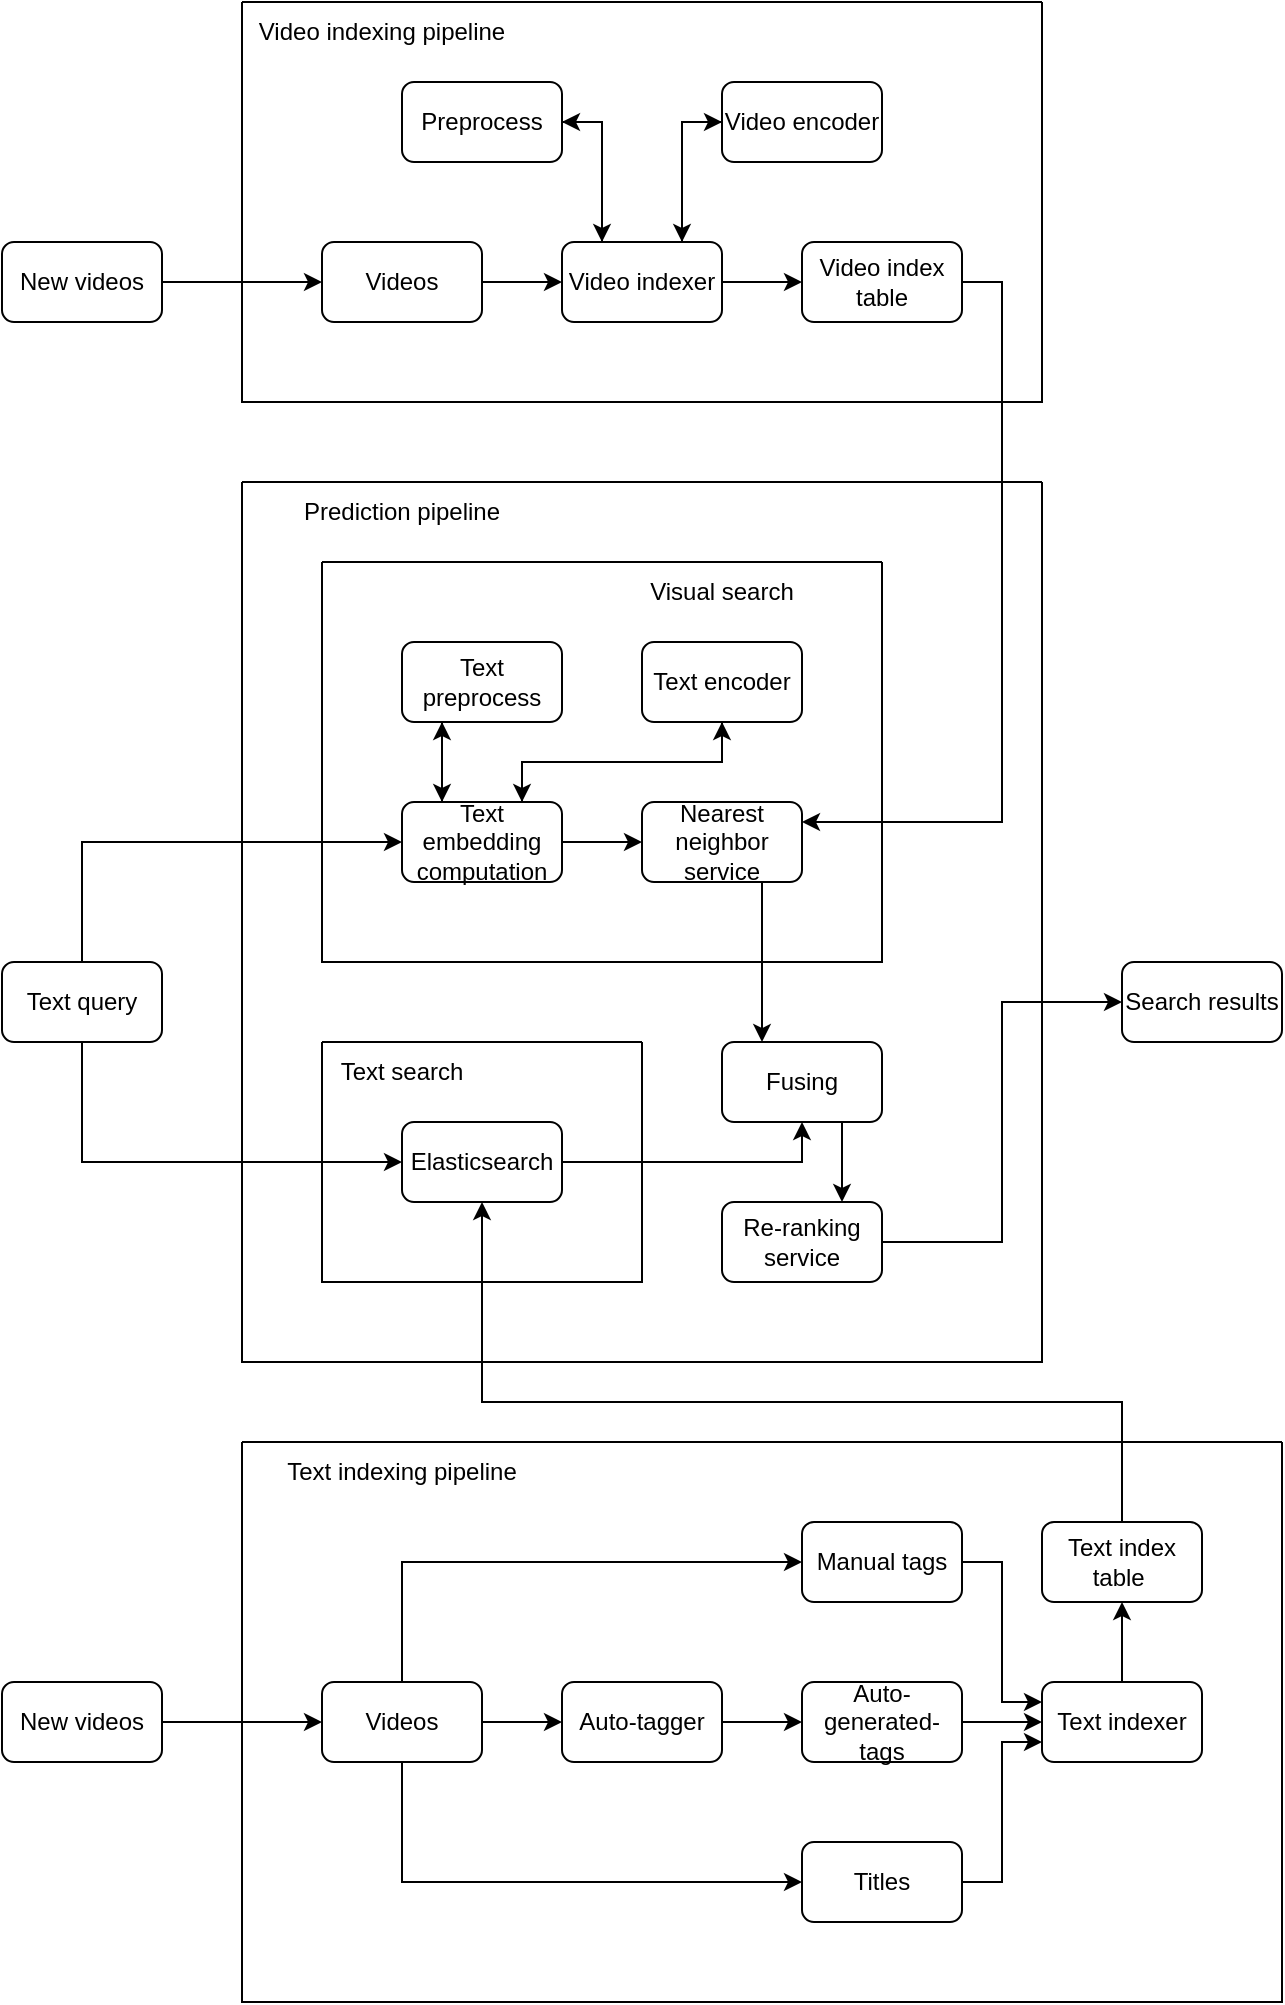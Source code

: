<mxfile version="28.2.0">
  <diagram name="Page-1" id="D0JM2CN-HsSH8OnOr3U_">
    <mxGraphModel dx="976" dy="565" grid="1" gridSize="10" guides="1" tooltips="1" connect="1" arrows="1" fold="1" page="1" pageScale="1" pageWidth="850" pageHeight="1100" math="0" shadow="0">
      <root>
        <mxCell id="0" />
        <mxCell id="1" parent="0" />
        <mxCell id="dH1kiIGY2Zp__bITp5ts-48" style="edgeStyle=orthogonalEdgeStyle;rounded=0;orthogonalLoop=1;jettySize=auto;html=1;exitX=1;exitY=0.5;exitDx=0;exitDy=0;entryX=0;entryY=0.5;entryDx=0;entryDy=0;" parent="1" source="dH1kiIGY2Zp__bITp5ts-1" target="dH1kiIGY2Zp__bITp5ts-12" edge="1">
          <mxGeometry relative="1" as="geometry" />
        </mxCell>
        <mxCell id="dH1kiIGY2Zp__bITp5ts-1" value="New videos" style="rounded=1;whiteSpace=wrap;html=1;" parent="1" vertex="1">
          <mxGeometry x="40" y="160" width="80" height="40" as="geometry" />
        </mxCell>
        <mxCell id="dH1kiIGY2Zp__bITp5ts-9" value="" style="swimlane;startSize=0;" parent="1" vertex="1">
          <mxGeometry x="160" y="280" width="400" height="440" as="geometry" />
        </mxCell>
        <mxCell id="dH1kiIGY2Zp__bITp5ts-2" value="" style="swimlane;startSize=0;" parent="dH1kiIGY2Zp__bITp5ts-9" vertex="1">
          <mxGeometry x="40" y="40" width="280" height="200" as="geometry" />
        </mxCell>
        <mxCell id="dH1kiIGY2Zp__bITp5ts-62" style="edgeStyle=orthogonalEdgeStyle;rounded=0;orthogonalLoop=1;jettySize=auto;html=1;exitX=0.75;exitY=0;exitDx=0;exitDy=0;entryX=0.5;entryY=1;entryDx=0;entryDy=0;" parent="dH1kiIGY2Zp__bITp5ts-2" source="dH1kiIGY2Zp__bITp5ts-3" target="dH1kiIGY2Zp__bITp5ts-8" edge="1">
          <mxGeometry relative="1" as="geometry" />
        </mxCell>
        <mxCell id="dH1kiIGY2Zp__bITp5ts-63" style="edgeStyle=orthogonalEdgeStyle;rounded=0;orthogonalLoop=1;jettySize=auto;html=1;exitX=1;exitY=0.5;exitDx=0;exitDy=0;entryX=0;entryY=0.5;entryDx=0;entryDy=0;" parent="dH1kiIGY2Zp__bITp5ts-2" source="dH1kiIGY2Zp__bITp5ts-3" target="dH1kiIGY2Zp__bITp5ts-18" edge="1">
          <mxGeometry relative="1" as="geometry" />
        </mxCell>
        <mxCell id="Gtua6XNxhzn2Bg2_VOJI-2" style="edgeStyle=orthogonalEdgeStyle;rounded=0;orthogonalLoop=1;jettySize=auto;html=1;exitX=0.25;exitY=0;exitDx=0;exitDy=0;entryX=0.25;entryY=1;entryDx=0;entryDy=0;" edge="1" parent="dH1kiIGY2Zp__bITp5ts-2" source="dH1kiIGY2Zp__bITp5ts-3" target="dH1kiIGY2Zp__bITp5ts-6">
          <mxGeometry relative="1" as="geometry" />
        </mxCell>
        <mxCell id="dH1kiIGY2Zp__bITp5ts-3" value="Text embedding computation" style="rounded=1;whiteSpace=wrap;html=1;" parent="dH1kiIGY2Zp__bITp5ts-2" vertex="1">
          <mxGeometry x="40" y="120" width="80" height="40" as="geometry" />
        </mxCell>
        <mxCell id="Gtua6XNxhzn2Bg2_VOJI-1" style="edgeStyle=orthogonalEdgeStyle;rounded=0;orthogonalLoop=1;jettySize=auto;html=1;exitX=0.25;exitY=1;exitDx=0;exitDy=0;entryX=0.25;entryY=0;entryDx=0;entryDy=0;" edge="1" parent="dH1kiIGY2Zp__bITp5ts-2" source="dH1kiIGY2Zp__bITp5ts-6" target="dH1kiIGY2Zp__bITp5ts-3">
          <mxGeometry relative="1" as="geometry" />
        </mxCell>
        <mxCell id="dH1kiIGY2Zp__bITp5ts-6" value="Text preprocess" style="rounded=1;whiteSpace=wrap;html=1;" parent="dH1kiIGY2Zp__bITp5ts-2" vertex="1">
          <mxGeometry x="40" y="40" width="80" height="40" as="geometry" />
        </mxCell>
        <mxCell id="dH1kiIGY2Zp__bITp5ts-61" style="edgeStyle=orthogonalEdgeStyle;rounded=0;orthogonalLoop=1;jettySize=auto;html=1;exitX=0.5;exitY=1;exitDx=0;exitDy=0;entryX=0.75;entryY=0;entryDx=0;entryDy=0;" parent="dH1kiIGY2Zp__bITp5ts-2" source="dH1kiIGY2Zp__bITp5ts-8" target="dH1kiIGY2Zp__bITp5ts-3" edge="1">
          <mxGeometry relative="1" as="geometry" />
        </mxCell>
        <mxCell id="dH1kiIGY2Zp__bITp5ts-8" value="Text encoder" style="rounded=1;whiteSpace=wrap;html=1;" parent="dH1kiIGY2Zp__bITp5ts-2" vertex="1">
          <mxGeometry x="160" y="40" width="80" height="40" as="geometry" />
        </mxCell>
        <mxCell id="dH1kiIGY2Zp__bITp5ts-18" value="Nearest neighbor service" style="rounded=1;whiteSpace=wrap;html=1;" parent="dH1kiIGY2Zp__bITp5ts-2" vertex="1">
          <mxGeometry x="160" y="120" width="80" height="40" as="geometry" />
        </mxCell>
        <mxCell id="dH1kiIGY2Zp__bITp5ts-57" value="Visual search" style="text;html=1;strokeColor=none;fillColor=none;align=center;verticalAlign=middle;whiteSpace=wrap;rounded=0;" parent="dH1kiIGY2Zp__bITp5ts-2" vertex="1">
          <mxGeometry x="80" width="240" height="30" as="geometry" />
        </mxCell>
        <mxCell id="dH1kiIGY2Zp__bITp5ts-17" value="" style="swimlane;startSize=0;" parent="dH1kiIGY2Zp__bITp5ts-9" vertex="1">
          <mxGeometry x="40" y="280" width="160" height="120" as="geometry" />
        </mxCell>
        <mxCell id="dH1kiIGY2Zp__bITp5ts-4" value="Elasticsearch" style="rounded=1;whiteSpace=wrap;html=1;" parent="dH1kiIGY2Zp__bITp5ts-17" vertex="1">
          <mxGeometry x="40" y="40" width="80" height="40" as="geometry" />
        </mxCell>
        <mxCell id="dH1kiIGY2Zp__bITp5ts-58" value="Text search" style="text;html=1;strokeColor=none;fillColor=none;align=center;verticalAlign=middle;whiteSpace=wrap;rounded=0;" parent="dH1kiIGY2Zp__bITp5ts-17" vertex="1">
          <mxGeometry width="80" height="30" as="geometry" />
        </mxCell>
        <mxCell id="dH1kiIGY2Zp__bITp5ts-68" style="edgeStyle=orthogonalEdgeStyle;rounded=0;orthogonalLoop=1;jettySize=auto;html=1;exitX=0.75;exitY=1;exitDx=0;exitDy=0;entryX=0.75;entryY=0;entryDx=0;entryDy=0;" parent="dH1kiIGY2Zp__bITp5ts-9" source="dH1kiIGY2Zp__bITp5ts-22" target="dH1kiIGY2Zp__bITp5ts-23" edge="1">
          <mxGeometry relative="1" as="geometry" />
        </mxCell>
        <mxCell id="dH1kiIGY2Zp__bITp5ts-22" value="Fusing" style="rounded=1;whiteSpace=wrap;html=1;" parent="dH1kiIGY2Zp__bITp5ts-9" vertex="1">
          <mxGeometry x="240" y="280" width="80" height="40" as="geometry" />
        </mxCell>
        <mxCell id="dH1kiIGY2Zp__bITp5ts-23" value="Re-ranking service" style="rounded=1;whiteSpace=wrap;html=1;" parent="dH1kiIGY2Zp__bITp5ts-9" vertex="1">
          <mxGeometry x="240" y="360" width="80" height="40" as="geometry" />
        </mxCell>
        <mxCell id="dH1kiIGY2Zp__bITp5ts-40" value="Prediction pipeline" style="text;html=1;strokeColor=none;fillColor=none;align=center;verticalAlign=middle;whiteSpace=wrap;rounded=0;" parent="dH1kiIGY2Zp__bITp5ts-9" vertex="1">
          <mxGeometry width="160" height="30" as="geometry" />
        </mxCell>
        <mxCell id="dH1kiIGY2Zp__bITp5ts-67" style="edgeStyle=orthogonalEdgeStyle;rounded=0;orthogonalLoop=1;jettySize=auto;html=1;exitX=1;exitY=0.5;exitDx=0;exitDy=0;entryX=0.5;entryY=1;entryDx=0;entryDy=0;" parent="dH1kiIGY2Zp__bITp5ts-9" source="dH1kiIGY2Zp__bITp5ts-4" target="dH1kiIGY2Zp__bITp5ts-22" edge="1">
          <mxGeometry relative="1" as="geometry" />
        </mxCell>
        <mxCell id="Gtua6XNxhzn2Bg2_VOJI-11" style="edgeStyle=orthogonalEdgeStyle;rounded=0;orthogonalLoop=1;jettySize=auto;html=1;exitX=0.75;exitY=1;exitDx=0;exitDy=0;entryX=0.25;entryY=0;entryDx=0;entryDy=0;" edge="1" parent="dH1kiIGY2Zp__bITp5ts-9" source="dH1kiIGY2Zp__bITp5ts-18" target="dH1kiIGY2Zp__bITp5ts-22">
          <mxGeometry relative="1" as="geometry" />
        </mxCell>
        <mxCell id="dH1kiIGY2Zp__bITp5ts-11" value="" style="swimlane;startSize=0;" parent="1" vertex="1">
          <mxGeometry x="160" y="40" width="400" height="200" as="geometry" />
        </mxCell>
        <mxCell id="dH1kiIGY2Zp__bITp5ts-49" style="edgeStyle=orthogonalEdgeStyle;rounded=0;orthogonalLoop=1;jettySize=auto;html=1;exitX=1;exitY=0.5;exitDx=0;exitDy=0;entryX=0;entryY=0.5;entryDx=0;entryDy=0;" parent="dH1kiIGY2Zp__bITp5ts-11" source="dH1kiIGY2Zp__bITp5ts-12" target="dH1kiIGY2Zp__bITp5ts-13" edge="1">
          <mxGeometry relative="1" as="geometry" />
        </mxCell>
        <mxCell id="dH1kiIGY2Zp__bITp5ts-12" value="Videos" style="rounded=1;whiteSpace=wrap;html=1;" parent="dH1kiIGY2Zp__bITp5ts-11" vertex="1">
          <mxGeometry x="40" y="120" width="80" height="40" as="geometry" />
        </mxCell>
        <mxCell id="dH1kiIGY2Zp__bITp5ts-50" style="edgeStyle=orthogonalEdgeStyle;rounded=0;orthogonalLoop=1;jettySize=auto;html=1;exitX=1;exitY=0.5;exitDx=0;exitDy=0;entryX=0;entryY=0.5;entryDx=0;entryDy=0;" parent="dH1kiIGY2Zp__bITp5ts-11" source="dH1kiIGY2Zp__bITp5ts-13" target="dH1kiIGY2Zp__bITp5ts-14" edge="1">
          <mxGeometry relative="1" as="geometry" />
        </mxCell>
        <mxCell id="dH1kiIGY2Zp__bITp5ts-53" style="edgeStyle=orthogonalEdgeStyle;rounded=0;orthogonalLoop=1;jettySize=auto;html=1;exitX=0.25;exitY=0;exitDx=0;exitDy=0;entryX=1;entryY=0.5;entryDx=0;entryDy=0;" parent="dH1kiIGY2Zp__bITp5ts-11" source="dH1kiIGY2Zp__bITp5ts-13" target="dH1kiIGY2Zp__bITp5ts-15" edge="1">
          <mxGeometry relative="1" as="geometry" />
        </mxCell>
        <mxCell id="dH1kiIGY2Zp__bITp5ts-54" style="edgeStyle=orthogonalEdgeStyle;rounded=0;orthogonalLoop=1;jettySize=auto;html=1;exitX=0.75;exitY=0;exitDx=0;exitDy=0;entryX=0;entryY=0.5;entryDx=0;entryDy=0;" parent="dH1kiIGY2Zp__bITp5ts-11" source="dH1kiIGY2Zp__bITp5ts-13" target="dH1kiIGY2Zp__bITp5ts-16" edge="1">
          <mxGeometry relative="1" as="geometry" />
        </mxCell>
        <mxCell id="dH1kiIGY2Zp__bITp5ts-13" value="Video indexer" style="rounded=1;whiteSpace=wrap;html=1;" parent="dH1kiIGY2Zp__bITp5ts-11" vertex="1">
          <mxGeometry x="160" y="120" width="80" height="40" as="geometry" />
        </mxCell>
        <mxCell id="dH1kiIGY2Zp__bITp5ts-14" value="Video index table" style="rounded=1;whiteSpace=wrap;html=1;" parent="dH1kiIGY2Zp__bITp5ts-11" vertex="1">
          <mxGeometry x="280" y="120" width="80" height="40" as="geometry" />
        </mxCell>
        <mxCell id="dH1kiIGY2Zp__bITp5ts-51" style="edgeStyle=orthogonalEdgeStyle;rounded=0;orthogonalLoop=1;jettySize=auto;html=1;exitX=1;exitY=0.5;exitDx=0;exitDy=0;entryX=0.25;entryY=0;entryDx=0;entryDy=0;" parent="dH1kiIGY2Zp__bITp5ts-11" source="dH1kiIGY2Zp__bITp5ts-15" target="dH1kiIGY2Zp__bITp5ts-13" edge="1">
          <mxGeometry relative="1" as="geometry" />
        </mxCell>
        <mxCell id="dH1kiIGY2Zp__bITp5ts-15" value="Preprocess" style="rounded=1;whiteSpace=wrap;html=1;" parent="dH1kiIGY2Zp__bITp5ts-11" vertex="1">
          <mxGeometry x="80" y="40" width="80" height="40" as="geometry" />
        </mxCell>
        <mxCell id="dH1kiIGY2Zp__bITp5ts-52" style="edgeStyle=orthogonalEdgeStyle;rounded=0;orthogonalLoop=1;jettySize=auto;html=1;exitX=0;exitY=0.5;exitDx=0;exitDy=0;entryX=0.75;entryY=0;entryDx=0;entryDy=0;" parent="dH1kiIGY2Zp__bITp5ts-11" source="dH1kiIGY2Zp__bITp5ts-16" target="dH1kiIGY2Zp__bITp5ts-13" edge="1">
          <mxGeometry relative="1" as="geometry" />
        </mxCell>
        <mxCell id="dH1kiIGY2Zp__bITp5ts-16" value="Video encoder" style="rounded=1;whiteSpace=wrap;html=1;" parent="dH1kiIGY2Zp__bITp5ts-11" vertex="1">
          <mxGeometry x="240" y="40" width="80" height="40" as="geometry" />
        </mxCell>
        <mxCell id="dH1kiIGY2Zp__bITp5ts-47" value="Video indexing pipeline" style="text;html=1;strokeColor=none;fillColor=none;align=center;verticalAlign=middle;whiteSpace=wrap;rounded=0;" parent="dH1kiIGY2Zp__bITp5ts-11" vertex="1">
          <mxGeometry x="-10" width="160" height="30" as="geometry" />
        </mxCell>
        <mxCell id="dH1kiIGY2Zp__bITp5ts-55" style="edgeStyle=orthogonalEdgeStyle;rounded=0;orthogonalLoop=1;jettySize=auto;html=1;exitX=0.5;exitY=0;exitDx=0;exitDy=0;entryX=0;entryY=0.5;entryDx=0;entryDy=0;" parent="1" source="dH1kiIGY2Zp__bITp5ts-24" target="dH1kiIGY2Zp__bITp5ts-3" edge="1">
          <mxGeometry relative="1" as="geometry" />
        </mxCell>
        <mxCell id="dH1kiIGY2Zp__bITp5ts-56" style="edgeStyle=orthogonalEdgeStyle;rounded=0;orthogonalLoop=1;jettySize=auto;html=1;exitX=0.5;exitY=1;exitDx=0;exitDy=0;entryX=0;entryY=0.5;entryDx=0;entryDy=0;" parent="1" source="dH1kiIGY2Zp__bITp5ts-24" target="dH1kiIGY2Zp__bITp5ts-4" edge="1">
          <mxGeometry relative="1" as="geometry" />
        </mxCell>
        <mxCell id="dH1kiIGY2Zp__bITp5ts-24" value="Text query" style="rounded=1;whiteSpace=wrap;html=1;" parent="1" vertex="1">
          <mxGeometry x="40" y="520" width="80" height="40" as="geometry" />
        </mxCell>
        <mxCell id="dH1kiIGY2Zp__bITp5ts-25" value="Search results" style="rounded=1;whiteSpace=wrap;html=1;" parent="1" vertex="1">
          <mxGeometry x="600" y="520" width="80" height="40" as="geometry" />
        </mxCell>
        <mxCell id="dH1kiIGY2Zp__bITp5ts-26" value="" style="swimlane;startSize=0;" parent="1" vertex="1">
          <mxGeometry x="160" y="760" width="520" height="280" as="geometry" />
        </mxCell>
        <mxCell id="dH1kiIGY2Zp__bITp5ts-71" style="edgeStyle=orthogonalEdgeStyle;rounded=0;orthogonalLoop=1;jettySize=auto;html=1;exitX=1;exitY=0.5;exitDx=0;exitDy=0;" parent="dH1kiIGY2Zp__bITp5ts-26" source="dH1kiIGY2Zp__bITp5ts-30" target="dH1kiIGY2Zp__bITp5ts-31" edge="1">
          <mxGeometry relative="1" as="geometry" />
        </mxCell>
        <mxCell id="dH1kiIGY2Zp__bITp5ts-73" style="edgeStyle=orthogonalEdgeStyle;rounded=0;orthogonalLoop=1;jettySize=auto;html=1;exitX=0.5;exitY=0;exitDx=0;exitDy=0;entryX=0;entryY=0.5;entryDx=0;entryDy=0;" parent="dH1kiIGY2Zp__bITp5ts-26" source="dH1kiIGY2Zp__bITp5ts-30" target="dH1kiIGY2Zp__bITp5ts-34" edge="1">
          <mxGeometry relative="1" as="geometry" />
        </mxCell>
        <mxCell id="dH1kiIGY2Zp__bITp5ts-74" style="edgeStyle=orthogonalEdgeStyle;rounded=0;orthogonalLoop=1;jettySize=auto;html=1;exitX=0.5;exitY=1;exitDx=0;exitDy=0;entryX=0;entryY=0.5;entryDx=0;entryDy=0;" parent="dH1kiIGY2Zp__bITp5ts-26" source="dH1kiIGY2Zp__bITp5ts-30" target="dH1kiIGY2Zp__bITp5ts-36" edge="1">
          <mxGeometry relative="1" as="geometry" />
        </mxCell>
        <mxCell id="dH1kiIGY2Zp__bITp5ts-30" value="Videos" style="rounded=1;whiteSpace=wrap;html=1;" parent="dH1kiIGY2Zp__bITp5ts-26" vertex="1">
          <mxGeometry x="40" y="120" width="80" height="40" as="geometry" />
        </mxCell>
        <mxCell id="dH1kiIGY2Zp__bITp5ts-72" style="edgeStyle=orthogonalEdgeStyle;rounded=0;orthogonalLoop=1;jettySize=auto;html=1;exitX=1;exitY=0.5;exitDx=0;exitDy=0;entryX=0;entryY=0.5;entryDx=0;entryDy=0;" parent="dH1kiIGY2Zp__bITp5ts-26" source="dH1kiIGY2Zp__bITp5ts-31" target="dH1kiIGY2Zp__bITp5ts-33" edge="1">
          <mxGeometry relative="1" as="geometry" />
        </mxCell>
        <mxCell id="dH1kiIGY2Zp__bITp5ts-31" value="Auto-tagger" style="rounded=1;whiteSpace=wrap;html=1;" parent="dH1kiIGY2Zp__bITp5ts-26" vertex="1">
          <mxGeometry x="160" y="120" width="80" height="40" as="geometry" />
        </mxCell>
        <mxCell id="dH1kiIGY2Zp__bITp5ts-78" style="edgeStyle=orthogonalEdgeStyle;rounded=0;orthogonalLoop=1;jettySize=auto;html=1;exitX=0.5;exitY=0;exitDx=0;exitDy=0;entryX=0.5;entryY=1;entryDx=0;entryDy=0;" parent="dH1kiIGY2Zp__bITp5ts-26" source="dH1kiIGY2Zp__bITp5ts-32" target="dH1kiIGY2Zp__bITp5ts-37" edge="1">
          <mxGeometry relative="1" as="geometry" />
        </mxCell>
        <mxCell id="dH1kiIGY2Zp__bITp5ts-32" value="Text indexer" style="rounded=1;whiteSpace=wrap;html=1;" parent="dH1kiIGY2Zp__bITp5ts-26" vertex="1">
          <mxGeometry x="400" y="120" width="80" height="40" as="geometry" />
        </mxCell>
        <mxCell id="dH1kiIGY2Zp__bITp5ts-75" style="edgeStyle=orthogonalEdgeStyle;rounded=0;orthogonalLoop=1;jettySize=auto;html=1;exitX=1;exitY=0.5;exitDx=0;exitDy=0;entryX=0;entryY=0.5;entryDx=0;entryDy=0;" parent="dH1kiIGY2Zp__bITp5ts-26" source="dH1kiIGY2Zp__bITp5ts-33" target="dH1kiIGY2Zp__bITp5ts-32" edge="1">
          <mxGeometry relative="1" as="geometry" />
        </mxCell>
        <mxCell id="dH1kiIGY2Zp__bITp5ts-33" value="Auto-generated-tags" style="rounded=1;whiteSpace=wrap;html=1;" parent="dH1kiIGY2Zp__bITp5ts-26" vertex="1">
          <mxGeometry x="280" y="120" width="80" height="40" as="geometry" />
        </mxCell>
        <mxCell id="dH1kiIGY2Zp__bITp5ts-76" style="edgeStyle=orthogonalEdgeStyle;rounded=0;orthogonalLoop=1;jettySize=auto;html=1;exitX=1;exitY=0.5;exitDx=0;exitDy=0;entryX=0;entryY=0.25;entryDx=0;entryDy=0;" parent="dH1kiIGY2Zp__bITp5ts-26" source="dH1kiIGY2Zp__bITp5ts-34" target="dH1kiIGY2Zp__bITp5ts-32" edge="1">
          <mxGeometry relative="1" as="geometry" />
        </mxCell>
        <mxCell id="dH1kiIGY2Zp__bITp5ts-34" value="Manual tags" style="rounded=1;whiteSpace=wrap;html=1;" parent="dH1kiIGY2Zp__bITp5ts-26" vertex="1">
          <mxGeometry x="280" y="40" width="80" height="40" as="geometry" />
        </mxCell>
        <mxCell id="dH1kiIGY2Zp__bITp5ts-77" style="edgeStyle=orthogonalEdgeStyle;rounded=0;orthogonalLoop=1;jettySize=auto;html=1;exitX=1;exitY=0.5;exitDx=0;exitDy=0;entryX=0;entryY=0.75;entryDx=0;entryDy=0;" parent="dH1kiIGY2Zp__bITp5ts-26" source="dH1kiIGY2Zp__bITp5ts-36" target="dH1kiIGY2Zp__bITp5ts-32" edge="1">
          <mxGeometry relative="1" as="geometry" />
        </mxCell>
        <mxCell id="dH1kiIGY2Zp__bITp5ts-36" value="Titles" style="rounded=1;whiteSpace=wrap;html=1;" parent="dH1kiIGY2Zp__bITp5ts-26" vertex="1">
          <mxGeometry x="280" y="200" width="80" height="40" as="geometry" />
        </mxCell>
        <mxCell id="dH1kiIGY2Zp__bITp5ts-37" value="Text index table&amp;nbsp;" style="rounded=1;whiteSpace=wrap;html=1;" parent="dH1kiIGY2Zp__bITp5ts-26" vertex="1">
          <mxGeometry x="400" y="40" width="80" height="40" as="geometry" />
        </mxCell>
        <mxCell id="dH1kiIGY2Zp__bITp5ts-39" value="Text indexing pipeline" style="text;html=1;strokeColor=none;fillColor=none;align=center;verticalAlign=middle;whiteSpace=wrap;rounded=0;" parent="dH1kiIGY2Zp__bITp5ts-26" vertex="1">
          <mxGeometry width="160" height="30" as="geometry" />
        </mxCell>
        <mxCell id="dH1kiIGY2Zp__bITp5ts-70" style="edgeStyle=orthogonalEdgeStyle;rounded=0;orthogonalLoop=1;jettySize=auto;html=1;exitX=1;exitY=0.5;exitDx=0;exitDy=0;" parent="1" source="dH1kiIGY2Zp__bITp5ts-28" target="dH1kiIGY2Zp__bITp5ts-30" edge="1">
          <mxGeometry relative="1" as="geometry" />
        </mxCell>
        <mxCell id="dH1kiIGY2Zp__bITp5ts-28" value="New videos" style="rounded=1;whiteSpace=wrap;html=1;" parent="1" vertex="1">
          <mxGeometry x="40" y="880" width="80" height="40" as="geometry" />
        </mxCell>
        <mxCell id="dH1kiIGY2Zp__bITp5ts-80" style="edgeStyle=orthogonalEdgeStyle;rounded=0;orthogonalLoop=1;jettySize=auto;html=1;exitX=0.5;exitY=0;exitDx=0;exitDy=0;entryX=0.5;entryY=1;entryDx=0;entryDy=0;" parent="1" source="dH1kiIGY2Zp__bITp5ts-37" target="dH1kiIGY2Zp__bITp5ts-4" edge="1">
          <mxGeometry relative="1" as="geometry">
            <Array as="points">
              <mxPoint x="600" y="740" />
              <mxPoint x="280" y="740" />
            </Array>
            <mxPoint x="330" y="640" as="targetPoint" />
          </mxGeometry>
        </mxCell>
        <mxCell id="Gtua6XNxhzn2Bg2_VOJI-5" style="edgeStyle=orthogonalEdgeStyle;rounded=0;orthogonalLoop=1;jettySize=auto;html=1;exitX=1;exitY=0.5;exitDx=0;exitDy=0;entryX=1;entryY=0.25;entryDx=0;entryDy=0;" edge="1" parent="1" source="dH1kiIGY2Zp__bITp5ts-14" target="dH1kiIGY2Zp__bITp5ts-18">
          <mxGeometry relative="1" as="geometry" />
        </mxCell>
        <mxCell id="Gtua6XNxhzn2Bg2_VOJI-12" style="edgeStyle=orthogonalEdgeStyle;rounded=0;orthogonalLoop=1;jettySize=auto;html=1;exitX=1;exitY=0.5;exitDx=0;exitDy=0;entryX=0;entryY=0.5;entryDx=0;entryDy=0;" edge="1" parent="1" source="dH1kiIGY2Zp__bITp5ts-23" target="dH1kiIGY2Zp__bITp5ts-25">
          <mxGeometry relative="1" as="geometry" />
        </mxCell>
      </root>
    </mxGraphModel>
  </diagram>
</mxfile>
